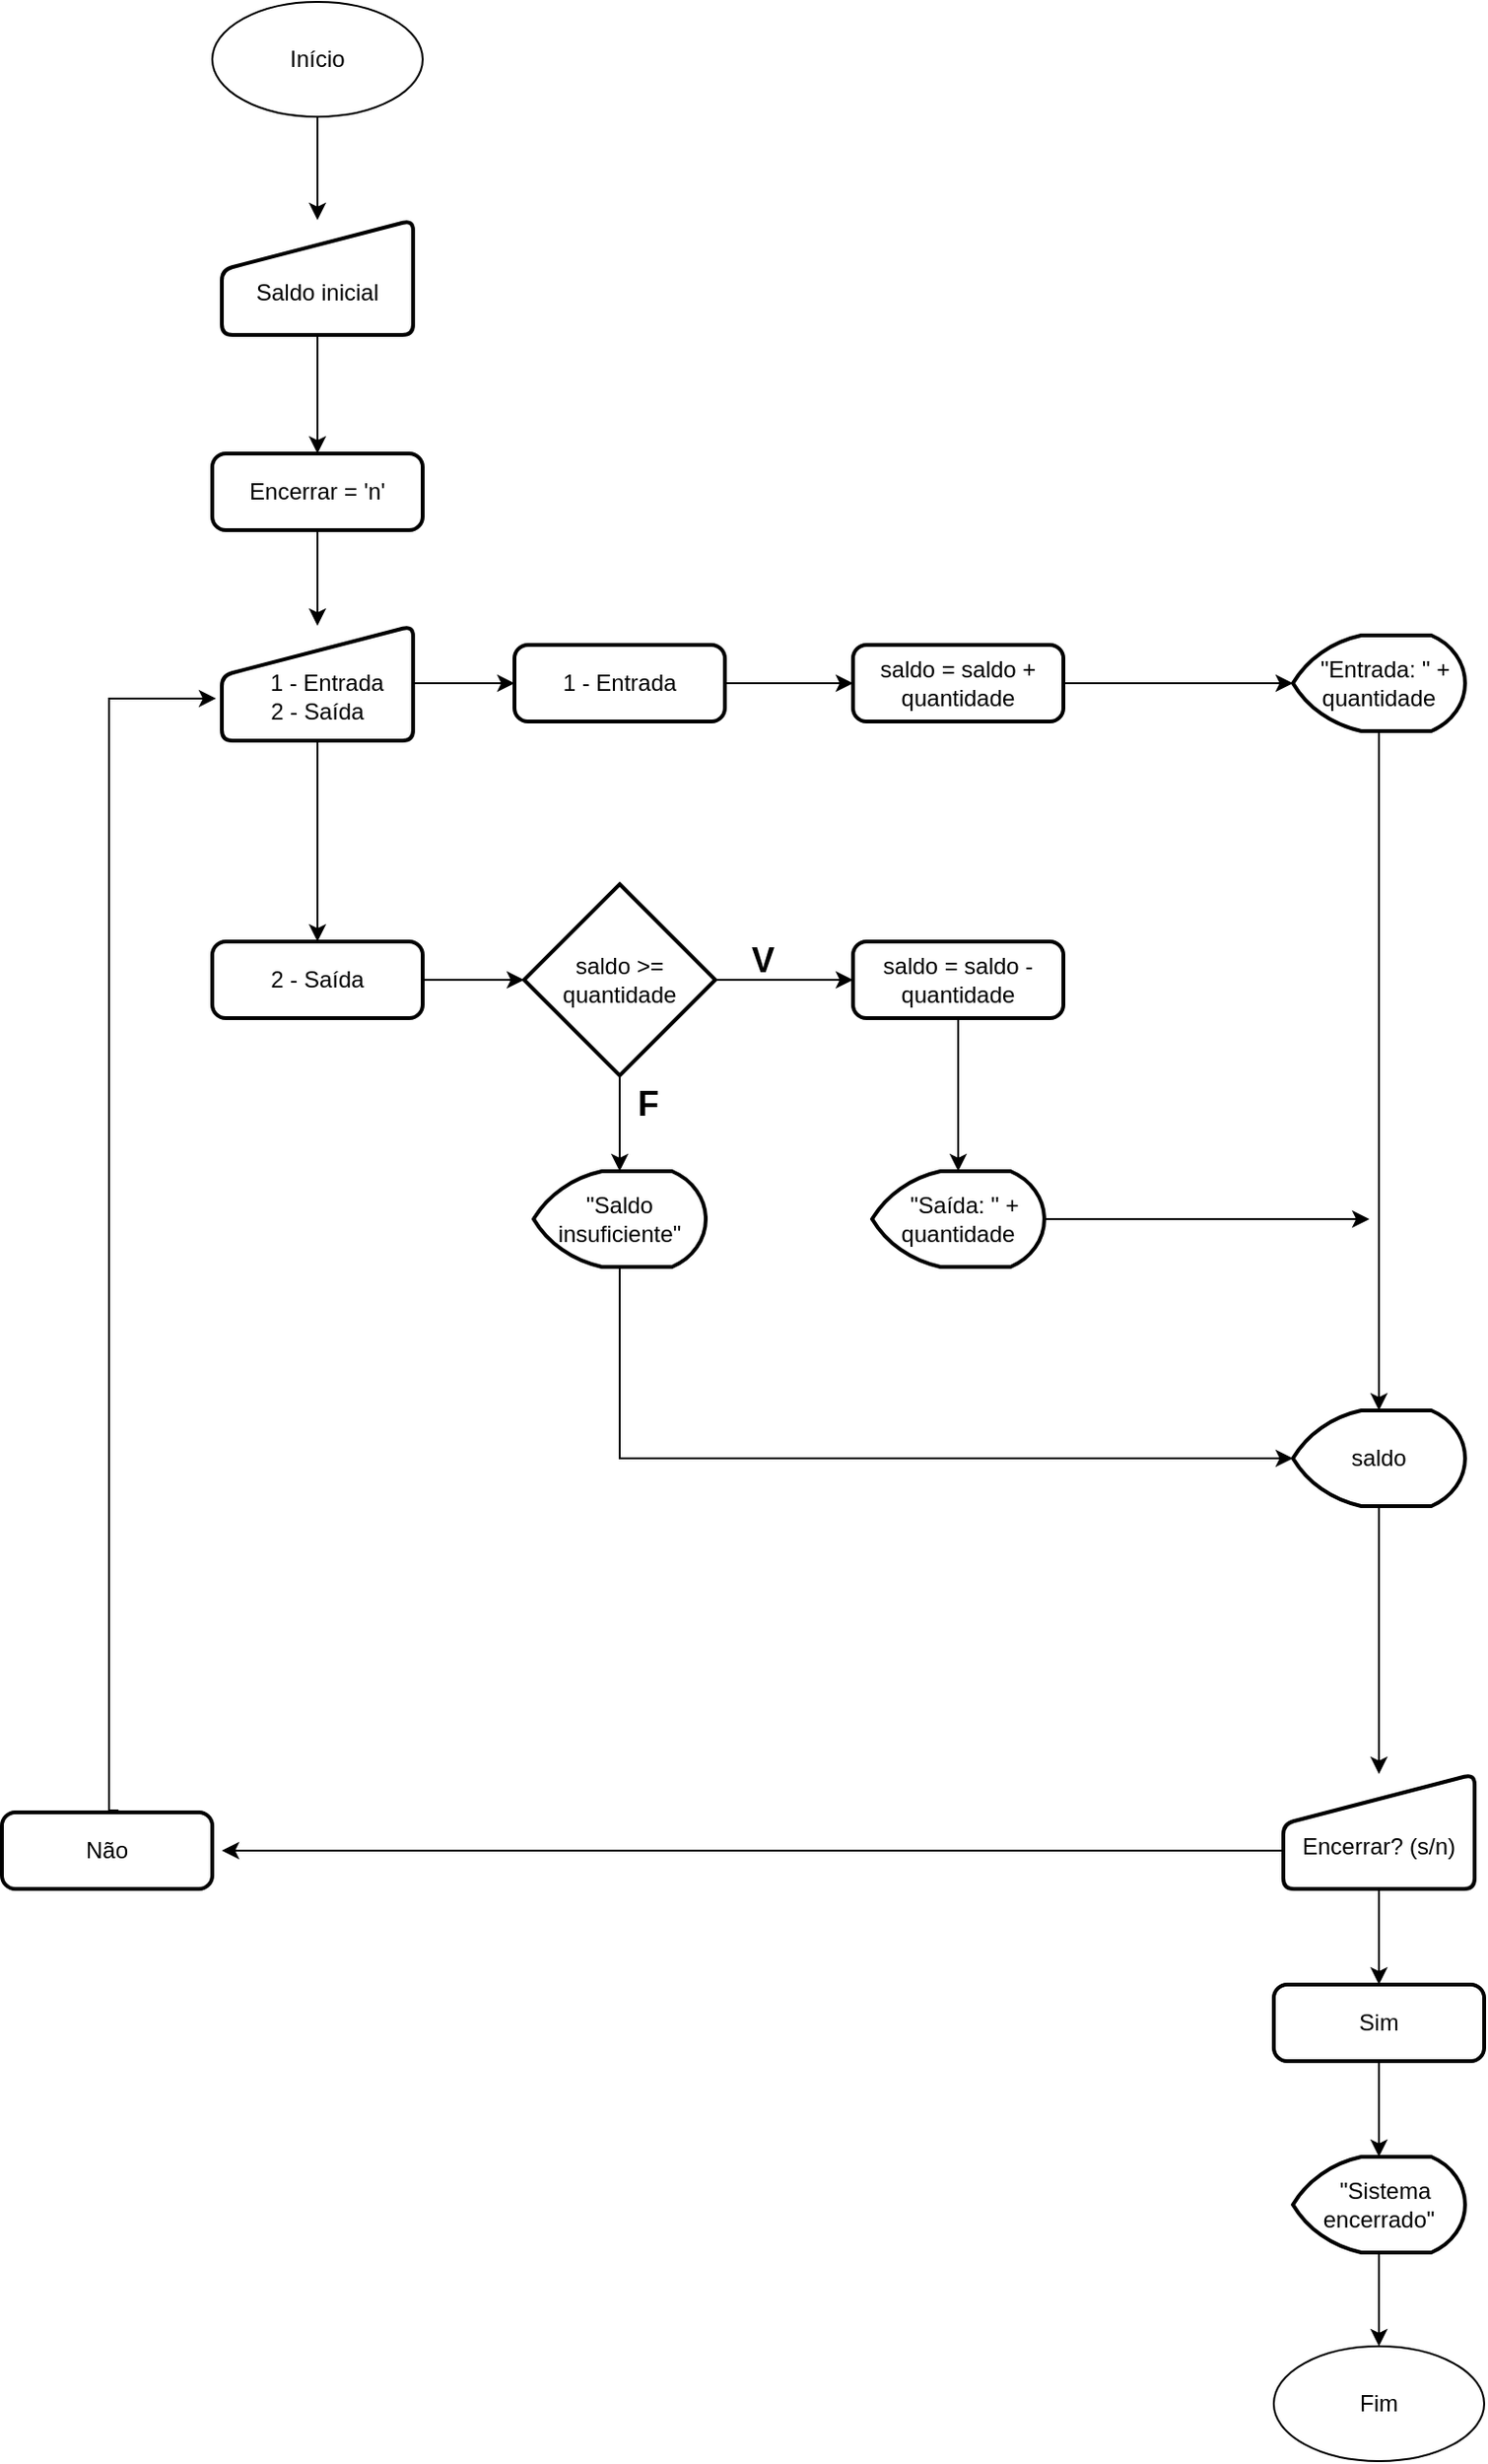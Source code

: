 <mxfile version="28.2.0">
  <diagram name="Página-1" id="3QtFrNminv7boJr-y0DP">
    <mxGraphModel dx="1148" dy="522" grid="1" gridSize="10" guides="1" tooltips="1" connect="1" arrows="1" fold="1" page="1" pageScale="1" pageWidth="827" pageHeight="1169" math="0" shadow="0">
      <root>
        <mxCell id="0" />
        <mxCell id="1" parent="0" />
        <mxCell id="vNBXoHa1Ooy1lN3gcc5z-2" value="" style="edgeStyle=orthogonalEdgeStyle;rounded=0;orthogonalLoop=1;jettySize=auto;html=1;" edge="1" parent="1" source="BJnI6T1Wv4a64cd1YlWq-1" target="BJnI6T1Wv4a64cd1YlWq-5">
          <mxGeometry relative="1" as="geometry" />
        </mxCell>
        <mxCell id="BJnI6T1Wv4a64cd1YlWq-1" value="&lt;div&gt;&lt;br&gt;&lt;/div&gt;&lt;div&gt;Saldo inicial&lt;/div&gt;" style="html=1;strokeWidth=2;shape=manualInput;whiteSpace=wrap;rounded=1;size=26;arcSize=11;" parent="1" vertex="1">
          <mxGeometry x="140" y="138" width="100" height="60" as="geometry" />
        </mxCell>
        <mxCell id="vNBXoHa1Ooy1lN3gcc5z-4" value="" style="edgeStyle=orthogonalEdgeStyle;rounded=0;orthogonalLoop=1;jettySize=auto;html=1;" edge="1" parent="1" source="BJnI6T1Wv4a64cd1YlWq-5" target="BJnI6T1Wv4a64cd1YlWq-11">
          <mxGeometry relative="1" as="geometry" />
        </mxCell>
        <mxCell id="BJnI6T1Wv4a64cd1YlWq-5" value="Encerrar = &#39;n&#39;" style="rounded=1;whiteSpace=wrap;html=1;absoluteArcSize=1;arcSize=14;strokeWidth=2;" parent="1" vertex="1">
          <mxGeometry x="135" y="260" width="110" height="40" as="geometry" />
        </mxCell>
        <mxCell id="vNBXoHa1Ooy1lN3gcc5z-34" value="" style="edgeStyle=orthogonalEdgeStyle;rounded=0;orthogonalLoop=1;jettySize=auto;html=1;" edge="1" parent="1" source="BJnI6T1Wv4a64cd1YlWq-11" target="vNBXoHa1Ooy1lN3gcc5z-33">
          <mxGeometry relative="1" as="geometry" />
        </mxCell>
        <mxCell id="vNBXoHa1Ooy1lN3gcc5z-37" value="" style="edgeStyle=orthogonalEdgeStyle;rounded=0;orthogonalLoop=1;jettySize=auto;html=1;" edge="1" parent="1" source="BJnI6T1Wv4a64cd1YlWq-11" target="vNBXoHa1Ooy1lN3gcc5z-36">
          <mxGeometry relative="1" as="geometry" />
        </mxCell>
        <mxCell id="BJnI6T1Wv4a64cd1YlWq-11" value="&lt;div&gt;&lt;br&gt;&lt;/div&gt;&amp;nbsp; &amp;nbsp;1 - Entrada&lt;div&gt;2 - Saída&lt;/div&gt;" style="html=1;strokeWidth=2;shape=manualInput;whiteSpace=wrap;rounded=1;size=26;arcSize=11;" parent="1" vertex="1">
          <mxGeometry x="140" y="350" width="100" height="60" as="geometry" />
        </mxCell>
        <mxCell id="BJnI6T1Wv4a64cd1YlWq-21" value="" style="edgeStyle=orthogonalEdgeStyle;rounded=0;orthogonalLoop=1;jettySize=auto;html=1;" parent="1" source="BJnI6T1Wv4a64cd1YlWq-18" target="BJnI6T1Wv4a64cd1YlWq-20" edge="1">
          <mxGeometry relative="1" as="geometry" />
        </mxCell>
        <mxCell id="BJnI6T1Wv4a64cd1YlWq-18" value="saldo = saldo + quantidade" style="rounded=1;whiteSpace=wrap;html=1;absoluteArcSize=1;arcSize=14;strokeWidth=2;" parent="1" vertex="1">
          <mxGeometry x="470" y="360" width="110" height="40" as="geometry" />
        </mxCell>
        <mxCell id="BJnI6T1Wv4a64cd1YlWq-20" value="&amp;nbsp; &quot;Entrada: &quot; + quantidade" style="strokeWidth=2;html=1;shape=mxgraph.flowchart.display;whiteSpace=wrap;" parent="1" vertex="1">
          <mxGeometry x="700" y="355" width="90" height="50" as="geometry" />
        </mxCell>
        <mxCell id="BJnI6T1Wv4a64cd1YlWq-31" value="" style="edgeStyle=orthogonalEdgeStyle;rounded=0;orthogonalLoop=1;jettySize=auto;html=1;" parent="1" source="BJnI6T1Wv4a64cd1YlWq-27" target="BJnI6T1Wv4a64cd1YlWq-30" edge="1">
          <mxGeometry relative="1" as="geometry" />
        </mxCell>
        <mxCell id="vNBXoHa1Ooy1lN3gcc5z-5" value="" style="edgeStyle=orthogonalEdgeStyle;rounded=0;orthogonalLoop=1;jettySize=auto;html=1;" edge="1" parent="1" source="BJnI6T1Wv4a64cd1YlWq-27" target="BJnI6T1Wv4a64cd1YlWq-34">
          <mxGeometry relative="1" as="geometry" />
        </mxCell>
        <mxCell id="BJnI6T1Wv4a64cd1YlWq-27" value="saldo &amp;gt;= quantidade" style="strokeWidth=2;html=1;shape=mxgraph.flowchart.decision;whiteSpace=wrap;" parent="1" vertex="1">
          <mxGeometry x="298" y="485" width="100" height="100" as="geometry" />
        </mxCell>
        <mxCell id="vNBXoHa1Ooy1lN3gcc5z-6" value="" style="edgeStyle=orthogonalEdgeStyle;rounded=0;orthogonalLoop=1;jettySize=auto;html=1;" edge="1" parent="1" source="BJnI6T1Wv4a64cd1YlWq-30" target="BJnI6T1Wv4a64cd1YlWq-37">
          <mxGeometry relative="1" as="geometry" />
        </mxCell>
        <mxCell id="BJnI6T1Wv4a64cd1YlWq-30" value="saldo = saldo - quantidade" style="rounded=1;whiteSpace=wrap;html=1;absoluteArcSize=1;arcSize=14;strokeWidth=2;" parent="1" vertex="1">
          <mxGeometry x="470" y="515" width="110" height="40" as="geometry" />
        </mxCell>
        <mxCell id="BJnI6T1Wv4a64cd1YlWq-32" value="&lt;b&gt;&lt;font style=&quot;font-size: 18px;&quot;&gt;V&lt;/font&gt;&lt;/b&gt;" style="text;strokeColor=none;align=center;fillColor=none;html=1;verticalAlign=middle;whiteSpace=wrap;rounded=0;" parent="1" vertex="1">
          <mxGeometry x="393" y="510" width="60" height="30" as="geometry" />
        </mxCell>
        <mxCell id="BJnI6T1Wv4a64cd1YlWq-34" value="&quot;Saldo insuficiente&quot;" style="strokeWidth=2;html=1;shape=mxgraph.flowchart.display;whiteSpace=wrap;" parent="1" vertex="1">
          <mxGeometry x="303" y="635" width="90" height="50" as="geometry" />
        </mxCell>
        <mxCell id="BJnI6T1Wv4a64cd1YlWq-36" value="&lt;b&gt;&lt;font style=&quot;font-size: 18px;&quot;&gt;F&lt;/font&gt;&lt;/b&gt;" style="text;strokeColor=none;align=center;fillColor=none;html=1;verticalAlign=middle;whiteSpace=wrap;rounded=0;" parent="1" vertex="1">
          <mxGeometry x="333" y="585" width="60" height="30" as="geometry" />
        </mxCell>
        <mxCell id="vNBXoHa1Ooy1lN3gcc5z-32" style="edgeStyle=orthogonalEdgeStyle;rounded=0;orthogonalLoop=1;jettySize=auto;html=1;" edge="1" parent="1" source="BJnI6T1Wv4a64cd1YlWq-37">
          <mxGeometry relative="1" as="geometry">
            <mxPoint x="740" y="660" as="targetPoint" />
          </mxGeometry>
        </mxCell>
        <mxCell id="BJnI6T1Wv4a64cd1YlWq-37" value="&amp;nbsp; &quot;Saída: &quot; + quantidade" style="strokeWidth=2;html=1;shape=mxgraph.flowchart.display;whiteSpace=wrap;" parent="1" vertex="1">
          <mxGeometry x="480" y="635" width="90" height="50" as="geometry" />
        </mxCell>
        <mxCell id="vNBXoHa1Ooy1lN3gcc5z-19" value="" style="edgeStyle=orthogonalEdgeStyle;rounded=0;orthogonalLoop=1;jettySize=auto;html=1;" edge="1" parent="1" source="BJnI6T1Wv4a64cd1YlWq-39" target="BJnI6T1Wv4a64cd1YlWq-45">
          <mxGeometry relative="1" as="geometry" />
        </mxCell>
        <mxCell id="BJnI6T1Wv4a64cd1YlWq-39" value="saldo" style="strokeWidth=2;html=1;shape=mxgraph.flowchart.display;whiteSpace=wrap;" parent="1" vertex="1">
          <mxGeometry x="700" y="760" width="90" height="50" as="geometry" />
        </mxCell>
        <mxCell id="vNBXoHa1Ooy1lN3gcc5z-40" value="" style="edgeStyle=orthogonalEdgeStyle;rounded=0;orthogonalLoop=1;jettySize=auto;html=1;" edge="1" parent="1" source="BJnI6T1Wv4a64cd1YlWq-45" target="vNBXoHa1Ooy1lN3gcc5z-39">
          <mxGeometry relative="1" as="geometry" />
        </mxCell>
        <mxCell id="BJnI6T1Wv4a64cd1YlWq-45" value="&lt;div&gt;&lt;br&gt;&lt;/div&gt;Encerrar? (s/n)" style="html=1;strokeWidth=2;shape=manualInput;whiteSpace=wrap;rounded=1;size=26;arcSize=11;" parent="1" vertex="1">
          <mxGeometry x="695" y="950" width="100" height="60" as="geometry" />
        </mxCell>
        <mxCell id="BJnI6T1Wv4a64cd1YlWq-54" value="" style="edgeStyle=orthogonalEdgeStyle;rounded=0;orthogonalLoop=1;jettySize=auto;html=1;" parent="1" source="BJnI6T1Wv4a64cd1YlWq-48" target="BJnI6T1Wv4a64cd1YlWq-53" edge="1">
          <mxGeometry relative="1" as="geometry" />
        </mxCell>
        <mxCell id="BJnI6T1Wv4a64cd1YlWq-48" value="&amp;nbsp; &quot;Sistema encerrado&quot;" style="strokeWidth=2;html=1;shape=mxgraph.flowchart.display;whiteSpace=wrap;" parent="1" vertex="1">
          <mxGeometry x="700" y="1150" width="90" height="50" as="geometry" />
        </mxCell>
        <mxCell id="BJnI6T1Wv4a64cd1YlWq-53" value="Fim" style="ellipse;whiteSpace=wrap;html=1;" parent="1" vertex="1">
          <mxGeometry x="690" y="1249" width="110" height="60" as="geometry" />
        </mxCell>
        <mxCell id="vNBXoHa1Ooy1lN3gcc5z-3" value="" style="edgeStyle=orthogonalEdgeStyle;rounded=0;orthogonalLoop=1;jettySize=auto;html=1;" edge="1" parent="1" source="BJnI6T1Wv4a64cd1YlWq-55" target="BJnI6T1Wv4a64cd1YlWq-1">
          <mxGeometry relative="1" as="geometry" />
        </mxCell>
        <mxCell id="BJnI6T1Wv4a64cd1YlWq-55" value="Início" style="ellipse;whiteSpace=wrap;html=1;" parent="1" vertex="1">
          <mxGeometry x="135" y="24" width="110" height="60" as="geometry" />
        </mxCell>
        <mxCell id="vNBXoHa1Ooy1lN3gcc5z-14" style="edgeStyle=orthogonalEdgeStyle;rounded=0;orthogonalLoop=1;jettySize=auto;html=1;entryX=0.5;entryY=0;entryDx=0;entryDy=0;entryPerimeter=0;" edge="1" parent="1" source="BJnI6T1Wv4a64cd1YlWq-20" target="BJnI6T1Wv4a64cd1YlWq-39">
          <mxGeometry relative="1" as="geometry" />
        </mxCell>
        <mxCell id="vNBXoHa1Ooy1lN3gcc5z-26" style="edgeStyle=orthogonalEdgeStyle;rounded=0;orthogonalLoop=1;jettySize=auto;html=1;" edge="1" parent="1" source="BJnI6T1Wv4a64cd1YlWq-45">
          <mxGeometry relative="1" as="geometry">
            <mxPoint x="140" y="990" as="targetPoint" />
            <Array as="points">
              <mxPoint x="160" y="990" />
            </Array>
          </mxGeometry>
        </mxCell>
        <mxCell id="vNBXoHa1Ooy1lN3gcc5z-27" style="edgeStyle=orthogonalEdgeStyle;rounded=0;orthogonalLoop=1;jettySize=auto;html=1;entryX=-0.03;entryY=0.633;entryDx=0;entryDy=0;entryPerimeter=0;exitX=0.554;exitY=-0.024;exitDx=0;exitDy=0;exitPerimeter=0;" edge="1" parent="1" source="vNBXoHa1Ooy1lN3gcc5z-42" target="BJnI6T1Wv4a64cd1YlWq-11">
          <mxGeometry relative="1" as="geometry">
            <mxPoint x="80" y="960" as="sourcePoint" />
            <Array as="points">
              <mxPoint x="81" y="388" />
            </Array>
          </mxGeometry>
        </mxCell>
        <mxCell id="vNBXoHa1Ooy1lN3gcc5z-31" style="edgeStyle=orthogonalEdgeStyle;rounded=0;orthogonalLoop=1;jettySize=auto;html=1;entryX=0;entryY=0.5;entryDx=0;entryDy=0;entryPerimeter=0;" edge="1" parent="1" source="BJnI6T1Wv4a64cd1YlWq-34" target="BJnI6T1Wv4a64cd1YlWq-39">
          <mxGeometry relative="1" as="geometry">
            <Array as="points">
              <mxPoint x="348" y="785" />
            </Array>
          </mxGeometry>
        </mxCell>
        <mxCell id="vNBXoHa1Ooy1lN3gcc5z-35" value="" style="edgeStyle=orthogonalEdgeStyle;rounded=0;orthogonalLoop=1;jettySize=auto;html=1;" edge="1" parent="1" source="vNBXoHa1Ooy1lN3gcc5z-33" target="BJnI6T1Wv4a64cd1YlWq-18">
          <mxGeometry relative="1" as="geometry" />
        </mxCell>
        <mxCell id="vNBXoHa1Ooy1lN3gcc5z-33" value="1 - Entrada" style="rounded=1;whiteSpace=wrap;html=1;absoluteArcSize=1;arcSize=14;strokeWidth=2;" vertex="1" parent="1">
          <mxGeometry x="293" y="360" width="110" height="40" as="geometry" />
        </mxCell>
        <mxCell id="vNBXoHa1Ooy1lN3gcc5z-38" value="" style="edgeStyle=orthogonalEdgeStyle;rounded=0;orthogonalLoop=1;jettySize=auto;html=1;" edge="1" parent="1" source="vNBXoHa1Ooy1lN3gcc5z-36" target="BJnI6T1Wv4a64cd1YlWq-27">
          <mxGeometry relative="1" as="geometry" />
        </mxCell>
        <mxCell id="vNBXoHa1Ooy1lN3gcc5z-36" value="2 - Saída" style="rounded=1;whiteSpace=wrap;html=1;absoluteArcSize=1;arcSize=14;strokeWidth=2;" vertex="1" parent="1">
          <mxGeometry x="135" y="515" width="110" height="40" as="geometry" />
        </mxCell>
        <mxCell id="vNBXoHa1Ooy1lN3gcc5z-41" value="" style="edgeStyle=orthogonalEdgeStyle;rounded=0;orthogonalLoop=1;jettySize=auto;html=1;" edge="1" parent="1" source="vNBXoHa1Ooy1lN3gcc5z-39" target="BJnI6T1Wv4a64cd1YlWq-48">
          <mxGeometry relative="1" as="geometry" />
        </mxCell>
        <mxCell id="vNBXoHa1Ooy1lN3gcc5z-39" value="Sim" style="rounded=1;whiteSpace=wrap;html=1;absoluteArcSize=1;arcSize=14;strokeWidth=2;" vertex="1" parent="1">
          <mxGeometry x="690" y="1060" width="110" height="40" as="geometry" />
        </mxCell>
        <mxCell id="vNBXoHa1Ooy1lN3gcc5z-42" value="Não" style="rounded=1;whiteSpace=wrap;html=1;absoluteArcSize=1;arcSize=14;strokeWidth=2;" vertex="1" parent="1">
          <mxGeometry x="25" y="970" width="110" height="40" as="geometry" />
        </mxCell>
      </root>
    </mxGraphModel>
  </diagram>
</mxfile>
